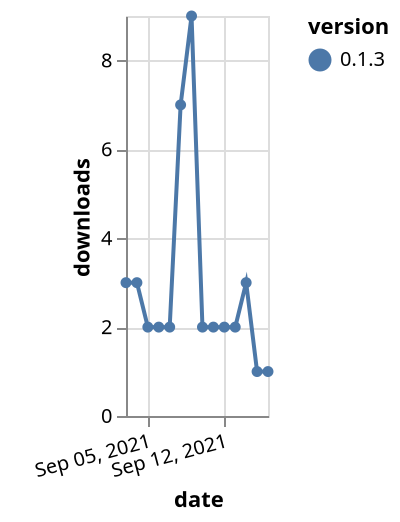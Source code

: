 {"$schema": "https://vega.github.io/schema/vega-lite/v5.json", "description": "A simple bar chart with embedded data.", "data": {"values": [{"date": "2021-09-03", "total": 6798, "delta": 3, "version": "0.1.3"}, {"date": "2021-09-04", "total": 6801, "delta": 3, "version": "0.1.3"}, {"date": "2021-09-05", "total": 6803, "delta": 2, "version": "0.1.3"}, {"date": "2021-09-06", "total": 6805, "delta": 2, "version": "0.1.3"}, {"date": "2021-09-07", "total": 6807, "delta": 2, "version": "0.1.3"}, {"date": "2021-09-08", "total": 6814, "delta": 7, "version": "0.1.3"}, {"date": "2021-09-09", "total": 6823, "delta": 9, "version": "0.1.3"}, {"date": "2021-09-10", "total": 6825, "delta": 2, "version": "0.1.3"}, {"date": "2021-09-11", "total": 6827, "delta": 2, "version": "0.1.3"}, {"date": "2021-09-12", "total": 6829, "delta": 2, "version": "0.1.3"}, {"date": "2021-09-13", "total": 6831, "delta": 2, "version": "0.1.3"}, {"date": "2021-09-14", "total": 6834, "delta": 3, "version": "0.1.3"}, {"date": "2021-09-15", "total": 6835, "delta": 1, "version": "0.1.3"}, {"date": "2021-09-16", "total": 6836, "delta": 1, "version": "0.1.3"}]}, "width": "container", "mark": {"type": "line", "point": {"filled": true}}, "encoding": {"x": {"field": "date", "type": "temporal", "timeUnit": "yearmonthdate", "title": "date", "axis": {"labelAngle": -15}}, "y": {"field": "delta", "type": "quantitative", "title": "downloads"}, "color": {"field": "version", "type": "nominal"}, "tooltip": {"field": "delta"}}}
